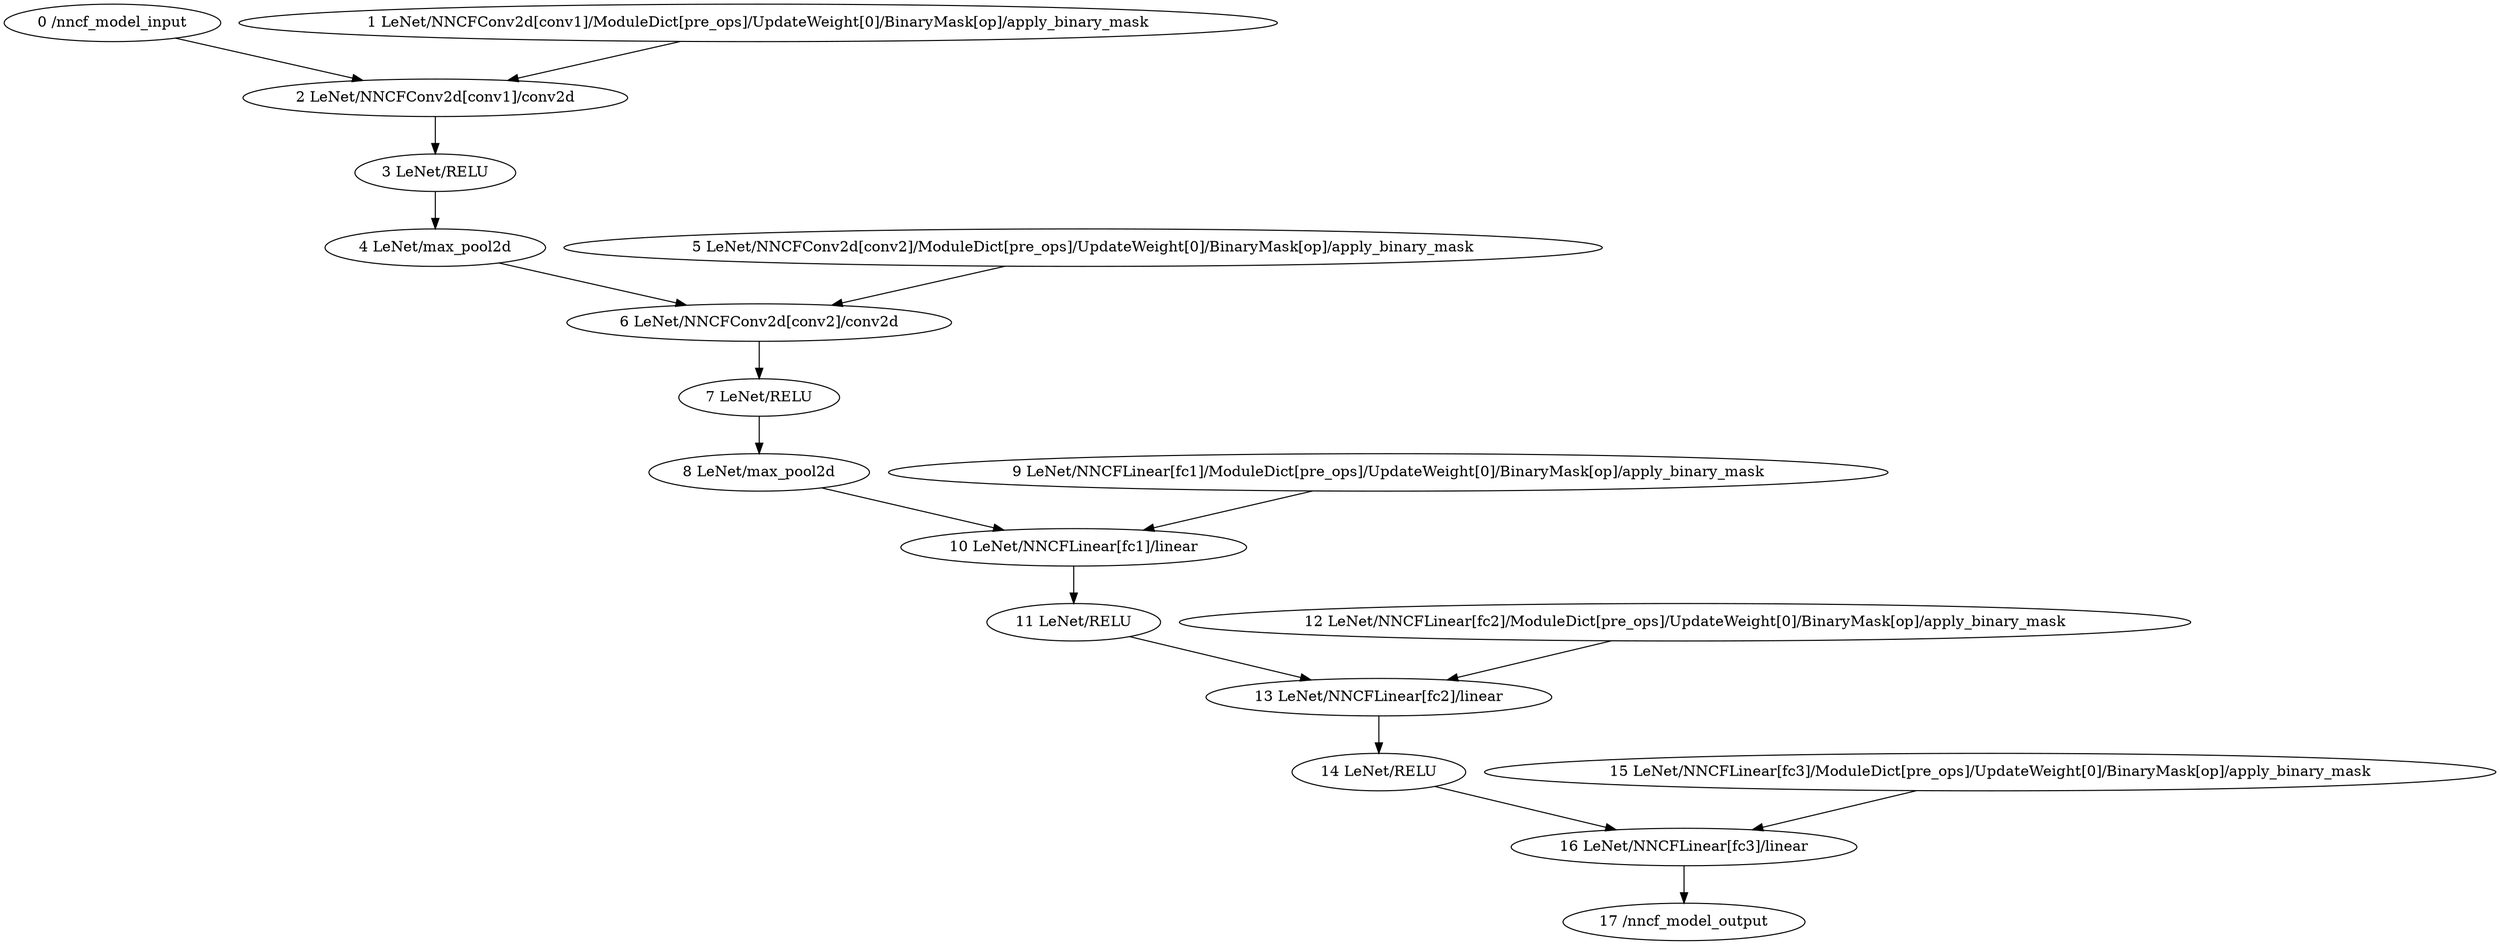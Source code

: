 strict digraph  {
"0 /nncf_model_input" [id=0, scope="", type=nncf_model_input];
"1 LeNet/NNCFConv2d[conv1]/ModuleDict[pre_ops]/UpdateWeight[0]/BinaryMask[op]/apply_binary_mask" [id=1, scope="LeNet/NNCFConv2d[conv1]/ModuleDict[pre_ops]/UpdateWeight[0]/BinaryMask[op]", type=apply_binary_mask];
"2 LeNet/NNCFConv2d[conv1]/conv2d" [id=2, scope="LeNet/NNCFConv2d[conv1]", type=conv2d];
"3 LeNet/RELU" [id=3, scope=LeNet, type=RELU];
"4 LeNet/max_pool2d" [id=4, scope=LeNet, type=max_pool2d];
"5 LeNet/NNCFConv2d[conv2]/ModuleDict[pre_ops]/UpdateWeight[0]/BinaryMask[op]/apply_binary_mask" [id=5, scope="LeNet/NNCFConv2d[conv2]/ModuleDict[pre_ops]/UpdateWeight[0]/BinaryMask[op]", type=apply_binary_mask];
"6 LeNet/NNCFConv2d[conv2]/conv2d" [id=6, scope="LeNet/NNCFConv2d[conv2]", type=conv2d];
"7 LeNet/RELU" [id=7, scope=LeNet, type=RELU];
"8 LeNet/max_pool2d" [id=8, scope=LeNet, type=max_pool2d];
"9 LeNet/NNCFLinear[fc1]/ModuleDict[pre_ops]/UpdateWeight[0]/BinaryMask[op]/apply_binary_mask" [id=9, scope="LeNet/NNCFLinear[fc1]/ModuleDict[pre_ops]/UpdateWeight[0]/BinaryMask[op]", type=apply_binary_mask];
"10 LeNet/NNCFLinear[fc1]/linear" [id=10, scope="LeNet/NNCFLinear[fc1]", type=linear];
"11 LeNet/RELU" [id=11, scope=LeNet, type=RELU];
"12 LeNet/NNCFLinear[fc2]/ModuleDict[pre_ops]/UpdateWeight[0]/BinaryMask[op]/apply_binary_mask" [id=12, scope="LeNet/NNCFLinear[fc2]/ModuleDict[pre_ops]/UpdateWeight[0]/BinaryMask[op]", type=apply_binary_mask];
"13 LeNet/NNCFLinear[fc2]/linear" [id=13, scope="LeNet/NNCFLinear[fc2]", type=linear];
"14 LeNet/RELU" [id=14, scope=LeNet, type=RELU];
"15 LeNet/NNCFLinear[fc3]/ModuleDict[pre_ops]/UpdateWeight[0]/BinaryMask[op]/apply_binary_mask" [id=15, scope="LeNet/NNCFLinear[fc3]/ModuleDict[pre_ops]/UpdateWeight[0]/BinaryMask[op]", type=apply_binary_mask];
"16 LeNet/NNCFLinear[fc3]/linear" [id=16, scope="LeNet/NNCFLinear[fc3]", type=linear];
"17 /nncf_model_output" [id=17, scope="", type=nncf_model_output];
"0 /nncf_model_input" -> "2 LeNet/NNCFConv2d[conv1]/conv2d";
"1 LeNet/NNCFConv2d[conv1]/ModuleDict[pre_ops]/UpdateWeight[0]/BinaryMask[op]/apply_binary_mask" -> "2 LeNet/NNCFConv2d[conv1]/conv2d";
"2 LeNet/NNCFConv2d[conv1]/conv2d" -> "3 LeNet/RELU";
"3 LeNet/RELU" -> "4 LeNet/max_pool2d";
"4 LeNet/max_pool2d" -> "6 LeNet/NNCFConv2d[conv2]/conv2d";
"5 LeNet/NNCFConv2d[conv2]/ModuleDict[pre_ops]/UpdateWeight[0]/BinaryMask[op]/apply_binary_mask" -> "6 LeNet/NNCFConv2d[conv2]/conv2d";
"6 LeNet/NNCFConv2d[conv2]/conv2d" -> "7 LeNet/RELU";
"7 LeNet/RELU" -> "8 LeNet/max_pool2d";
"8 LeNet/max_pool2d" -> "10 LeNet/NNCFLinear[fc1]/linear";
"9 LeNet/NNCFLinear[fc1]/ModuleDict[pre_ops]/UpdateWeight[0]/BinaryMask[op]/apply_binary_mask" -> "10 LeNet/NNCFLinear[fc1]/linear";
"10 LeNet/NNCFLinear[fc1]/linear" -> "11 LeNet/RELU";
"11 LeNet/RELU" -> "13 LeNet/NNCFLinear[fc2]/linear";
"12 LeNet/NNCFLinear[fc2]/ModuleDict[pre_ops]/UpdateWeight[0]/BinaryMask[op]/apply_binary_mask" -> "13 LeNet/NNCFLinear[fc2]/linear";
"13 LeNet/NNCFLinear[fc2]/linear" -> "14 LeNet/RELU";
"14 LeNet/RELU" -> "16 LeNet/NNCFLinear[fc3]/linear";
"15 LeNet/NNCFLinear[fc3]/ModuleDict[pre_ops]/UpdateWeight[0]/BinaryMask[op]/apply_binary_mask" -> "16 LeNet/NNCFLinear[fc3]/linear";
"16 LeNet/NNCFLinear[fc3]/linear" -> "17 /nncf_model_output";
}
